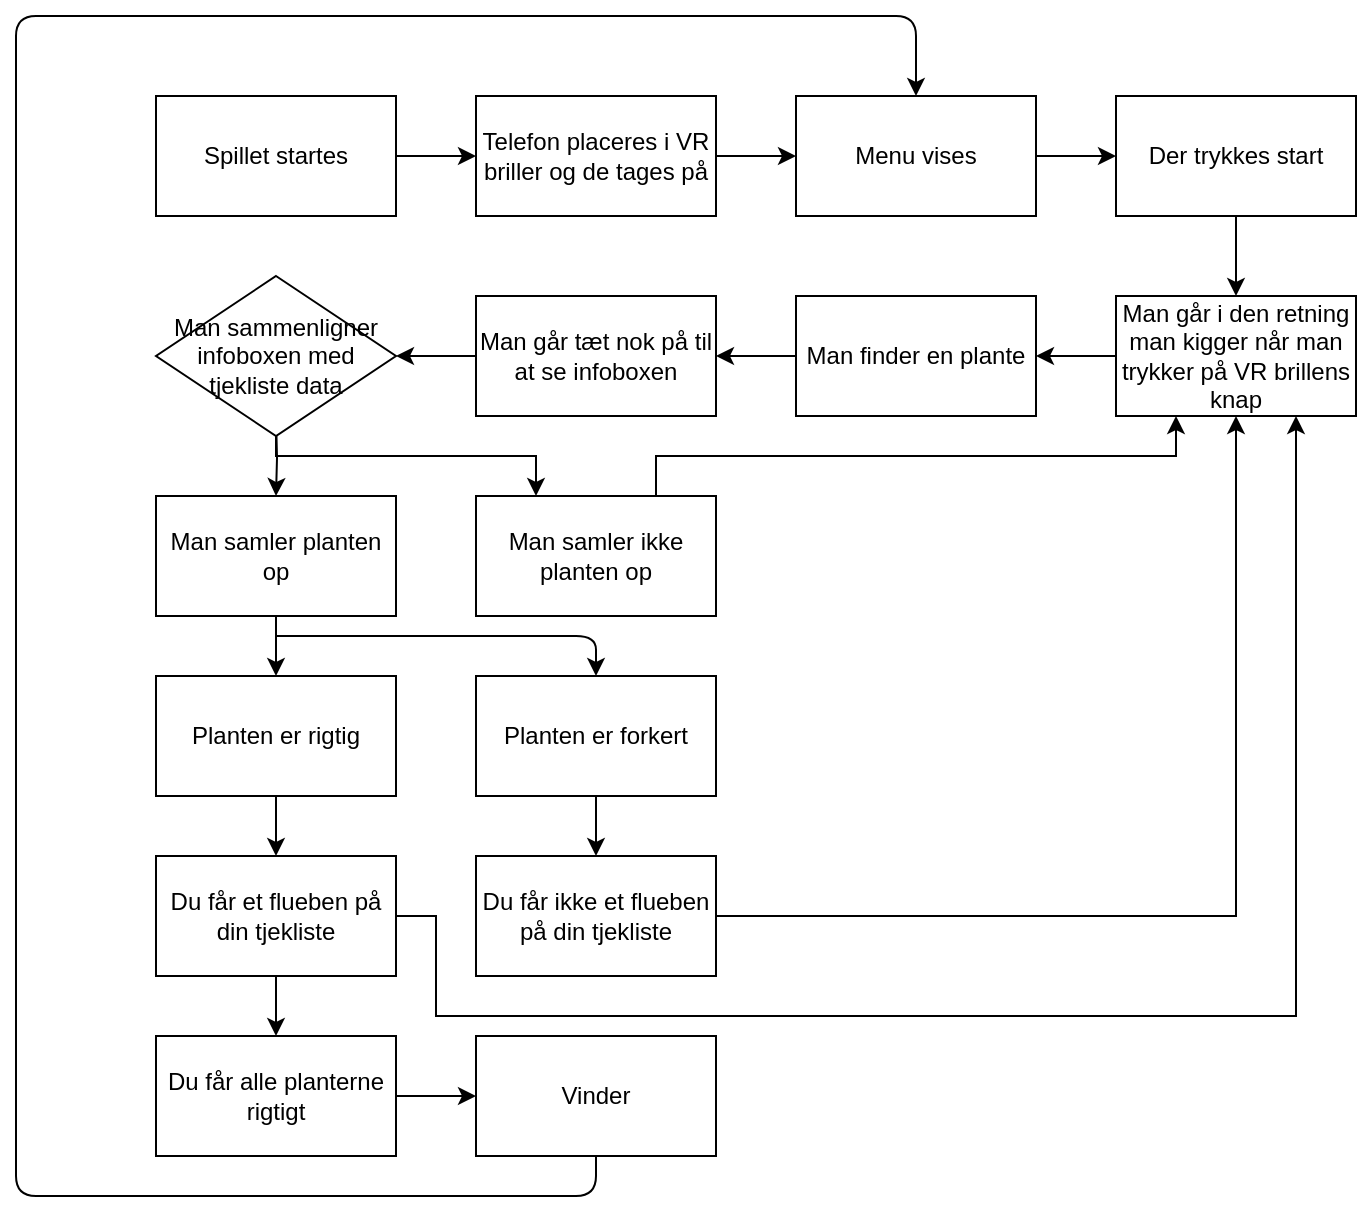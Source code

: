 <mxfile version="12.9.0" type="github">
  <diagram id="-oToipq7_auRIPzijGVL" name="Page-1">
    <mxGraphModel dx="925" dy="605" grid="1" gridSize="10" guides="1" tooltips="1" connect="1" arrows="1" fold="1" page="1" pageScale="1" pageWidth="827" pageHeight="1169" math="0" shadow="0">
      <root>
        <mxCell id="0" />
        <mxCell id="1" parent="0" />
        <mxCell id="0ptaCdttGwxAAjHR3Vit-1" value="Spillet startes" style="rounded=0;whiteSpace=wrap;html=1;" parent="1" vertex="1">
          <mxGeometry x="120" y="60" width="120" height="60" as="geometry" />
        </mxCell>
        <mxCell id="0ptaCdttGwxAAjHR3Vit-2" value="Telefon placeres i VR briller og de tages på" style="rounded=0;whiteSpace=wrap;html=1;" parent="1" vertex="1">
          <mxGeometry x="280" y="60" width="120" height="60" as="geometry" />
        </mxCell>
        <mxCell id="0ptaCdttGwxAAjHR3Vit-3" value="Menu vises" style="rounded=0;whiteSpace=wrap;html=1;" parent="1" vertex="1">
          <mxGeometry x="440" y="60" width="120" height="60" as="geometry" />
        </mxCell>
        <mxCell id="0ptaCdttGwxAAjHR3Vit-9" style="edgeStyle=orthogonalEdgeStyle;rounded=0;orthogonalLoop=1;jettySize=auto;html=1;exitX=0.5;exitY=1;exitDx=0;exitDy=0;entryX=0.5;entryY=0;entryDx=0;entryDy=0;" parent="1" source="0ptaCdttGwxAAjHR3Vit-4" target="0ptaCdttGwxAAjHR3Vit-5" edge="1">
          <mxGeometry relative="1" as="geometry" />
        </mxCell>
        <mxCell id="0ptaCdttGwxAAjHR3Vit-4" value="Der trykkes start" style="rounded=0;whiteSpace=wrap;html=1;" parent="1" vertex="1">
          <mxGeometry x="600" y="60" width="120" height="60" as="geometry" />
        </mxCell>
        <mxCell id="0ptaCdttGwxAAjHR3Vit-13" style="edgeStyle=orthogonalEdgeStyle;rounded=0;orthogonalLoop=1;jettySize=auto;html=1;exitX=0;exitY=0.5;exitDx=0;exitDy=0;entryX=1;entryY=0.5;entryDx=0;entryDy=0;" parent="1" source="0ptaCdttGwxAAjHR3Vit-5" target="0ptaCdttGwxAAjHR3Vit-11" edge="1">
          <mxGeometry relative="1" as="geometry" />
        </mxCell>
        <mxCell id="0ptaCdttGwxAAjHR3Vit-5" value="Man går i den retning man kigger når man trykker på VR brillens knap" style="rounded=0;whiteSpace=wrap;html=1;" parent="1" vertex="1">
          <mxGeometry x="600" y="160" width="120" height="60" as="geometry" />
        </mxCell>
        <mxCell id="0ptaCdttGwxAAjHR3Vit-6" value="" style="endArrow=classic;html=1;exitX=1;exitY=0.5;exitDx=0;exitDy=0;entryX=0;entryY=0.5;entryDx=0;entryDy=0;" parent="1" source="0ptaCdttGwxAAjHR3Vit-1" target="0ptaCdttGwxAAjHR3Vit-2" edge="1">
          <mxGeometry width="50" height="50" relative="1" as="geometry">
            <mxPoint x="380" y="260" as="sourcePoint" />
            <mxPoint x="430" y="210" as="targetPoint" />
          </mxGeometry>
        </mxCell>
        <mxCell id="0ptaCdttGwxAAjHR3Vit-7" value="" style="endArrow=classic;html=1;exitX=1;exitY=0.5;exitDx=0;exitDy=0;entryX=0;entryY=0.5;entryDx=0;entryDy=0;" parent="1" source="0ptaCdttGwxAAjHR3Vit-2" target="0ptaCdttGwxAAjHR3Vit-3" edge="1">
          <mxGeometry width="50" height="50" relative="1" as="geometry">
            <mxPoint x="420" y="170" as="sourcePoint" />
            <mxPoint x="460" y="170" as="targetPoint" />
            <Array as="points" />
          </mxGeometry>
        </mxCell>
        <mxCell id="0ptaCdttGwxAAjHR3Vit-8" value="" style="endArrow=classic;html=1;exitX=1;exitY=0.5;exitDx=0;exitDy=0;entryX=0;entryY=0.5;entryDx=0;entryDy=0;" parent="1" source="0ptaCdttGwxAAjHR3Vit-3" target="0ptaCdttGwxAAjHR3Vit-4" edge="1">
          <mxGeometry width="50" height="50" relative="1" as="geometry">
            <mxPoint x="490" y="200" as="sourcePoint" />
            <mxPoint x="530" y="200" as="targetPoint" />
          </mxGeometry>
        </mxCell>
        <mxCell id="0ptaCdttGwxAAjHR3Vit-14" style="edgeStyle=orthogonalEdgeStyle;rounded=0;orthogonalLoop=1;jettySize=auto;html=1;exitX=0;exitY=0.5;exitDx=0;exitDy=0;entryX=1;entryY=0.5;entryDx=0;entryDy=0;" parent="1" source="0ptaCdttGwxAAjHR3Vit-11" target="0ptaCdttGwxAAjHR3Vit-12" edge="1">
          <mxGeometry relative="1" as="geometry" />
        </mxCell>
        <mxCell id="0ptaCdttGwxAAjHR3Vit-11" value="Man finder en plante" style="rounded=0;whiteSpace=wrap;html=1;" parent="1" vertex="1">
          <mxGeometry x="440" y="160" width="120" height="60" as="geometry" />
        </mxCell>
        <mxCell id="0ptaCdttGwxAAjHR3Vit-18" style="edgeStyle=orthogonalEdgeStyle;rounded=0;orthogonalLoop=1;jettySize=auto;html=1;exitX=0;exitY=0.5;exitDx=0;exitDy=0;entryX=1;entryY=0.5;entryDx=0;entryDy=0;" parent="1" source="0ptaCdttGwxAAjHR3Vit-12" edge="1">
          <mxGeometry relative="1" as="geometry">
            <mxPoint x="240" y="190" as="targetPoint" />
          </mxGeometry>
        </mxCell>
        <mxCell id="0ptaCdttGwxAAjHR3Vit-12" value="Man går tæt nok på til at se infoboxen" style="rounded=0;whiteSpace=wrap;html=1;" parent="1" vertex="1">
          <mxGeometry x="280" y="160" width="120" height="60" as="geometry" />
        </mxCell>
        <mxCell id="0ptaCdttGwxAAjHR3Vit-19" style="edgeStyle=orthogonalEdgeStyle;rounded=0;orthogonalLoop=1;jettySize=auto;html=1;exitX=0.5;exitY=1;exitDx=0;exitDy=0;entryX=0.5;entryY=0;entryDx=0;entryDy=0;" parent="1" target="0ptaCdttGwxAAjHR3Vit-16" edge="1">
          <mxGeometry relative="1" as="geometry">
            <mxPoint x="180" y="220" as="sourcePoint" />
          </mxGeometry>
        </mxCell>
        <mxCell id="0ptaCdttGwxAAjHR3Vit-20" style="edgeStyle=orthogonalEdgeStyle;rounded=0;orthogonalLoop=1;jettySize=auto;html=1;exitX=0.5;exitY=1;exitDx=0;exitDy=0;entryX=0.25;entryY=0;entryDx=0;entryDy=0;" parent="1" target="0ptaCdttGwxAAjHR3Vit-17" edge="1">
          <mxGeometry relative="1" as="geometry">
            <mxPoint x="180" y="220" as="sourcePoint" />
            <Array as="points">
              <mxPoint x="180" y="240" />
              <mxPoint x="310" y="240" />
            </Array>
          </mxGeometry>
        </mxCell>
        <mxCell id="0ptaCdttGwxAAjHR3Vit-16" value="Man samler planten op" style="rounded=0;whiteSpace=wrap;html=1;" parent="1" vertex="1">
          <mxGeometry x="120" y="260" width="120" height="60" as="geometry" />
        </mxCell>
        <mxCell id="0ptaCdttGwxAAjHR3Vit-21" style="edgeStyle=orthogonalEdgeStyle;rounded=0;orthogonalLoop=1;jettySize=auto;html=1;exitX=0.75;exitY=0;exitDx=0;exitDy=0;entryX=0.25;entryY=1;entryDx=0;entryDy=0;" parent="1" source="0ptaCdttGwxAAjHR3Vit-17" target="0ptaCdttGwxAAjHR3Vit-5" edge="1">
          <mxGeometry relative="1" as="geometry" />
        </mxCell>
        <mxCell id="0ptaCdttGwxAAjHR3Vit-17" value="Man samler ikke planten op" style="rounded=0;whiteSpace=wrap;html=1;" parent="1" vertex="1">
          <mxGeometry x="280" y="260" width="120" height="60" as="geometry" />
        </mxCell>
        <mxCell id="0ptaCdttGwxAAjHR3Vit-22" value="&lt;span style=&quot;white-space: normal&quot;&gt;Man sammenligner infoboxen med tjekliste data&lt;/span&gt;" style="rhombus;whiteSpace=wrap;html=1;" parent="1" vertex="1">
          <mxGeometry x="120" y="150" width="120" height="80" as="geometry" />
        </mxCell>
        <mxCell id="0ptaCdttGwxAAjHR3Vit-23" value="Planten er rigtig" style="rounded=0;whiteSpace=wrap;html=1;" parent="1" vertex="1">
          <mxGeometry x="120" y="350" width="120" height="60" as="geometry" />
        </mxCell>
        <mxCell id="0ptaCdttGwxAAjHR3Vit-24" value="Planten er forkert" style="rounded=0;whiteSpace=wrap;html=1;" parent="1" vertex="1">
          <mxGeometry x="280" y="350" width="120" height="60" as="geometry" />
        </mxCell>
        <mxCell id="0ptaCdttGwxAAjHR3Vit-25" value="" style="endArrow=classic;html=1;exitX=0.5;exitY=1;exitDx=0;exitDy=0;entryX=0.5;entryY=0;entryDx=0;entryDy=0;" parent="1" source="0ptaCdttGwxAAjHR3Vit-16" target="0ptaCdttGwxAAjHR3Vit-23" edge="1">
          <mxGeometry width="50" height="50" relative="1" as="geometry">
            <mxPoint x="380" y="350" as="sourcePoint" />
            <mxPoint x="430" y="300" as="targetPoint" />
          </mxGeometry>
        </mxCell>
        <mxCell id="0ptaCdttGwxAAjHR3Vit-26" value="" style="endArrow=classic;html=1;entryX=0.5;entryY=0;entryDx=0;entryDy=0;" parent="1" target="0ptaCdttGwxAAjHR3Vit-24" edge="1">
          <mxGeometry width="50" height="50" relative="1" as="geometry">
            <mxPoint x="180" y="330" as="sourcePoint" />
            <mxPoint x="430" y="300" as="targetPoint" />
            <Array as="points">
              <mxPoint x="340" y="330" />
            </Array>
          </mxGeometry>
        </mxCell>
        <mxCell id="0ptaCdttGwxAAjHR3Vit-32" style="edgeStyle=orthogonalEdgeStyle;rounded=0;orthogonalLoop=1;jettySize=auto;html=1;exitX=1;exitY=0.5;exitDx=0;exitDy=0;entryX=0.75;entryY=1;entryDx=0;entryDy=0;" parent="1" source="0ptaCdttGwxAAjHR3Vit-27" target="0ptaCdttGwxAAjHR3Vit-5" edge="1">
          <mxGeometry relative="1" as="geometry">
            <Array as="points">
              <mxPoint x="260" y="470" />
              <mxPoint x="260" y="520" />
              <mxPoint x="690" y="520" />
            </Array>
          </mxGeometry>
        </mxCell>
        <mxCell id="0ptaCdttGwxAAjHR3Vit-27" value="Du får et flueben på din tjekliste" style="rounded=0;whiteSpace=wrap;html=1;" parent="1" vertex="1">
          <mxGeometry x="120" y="440" width="120" height="60" as="geometry" />
        </mxCell>
        <mxCell id="0ptaCdttGwxAAjHR3Vit-31" style="edgeStyle=orthogonalEdgeStyle;rounded=0;orthogonalLoop=1;jettySize=auto;html=1;exitX=1;exitY=0.5;exitDx=0;exitDy=0;entryX=0.5;entryY=1;entryDx=0;entryDy=0;" parent="1" source="0ptaCdttGwxAAjHR3Vit-28" target="0ptaCdttGwxAAjHR3Vit-5" edge="1">
          <mxGeometry relative="1" as="geometry" />
        </mxCell>
        <mxCell id="0ptaCdttGwxAAjHR3Vit-28" value="Du får ikke et flueben på din tjekliste" style="rounded=0;whiteSpace=wrap;html=1;" parent="1" vertex="1">
          <mxGeometry x="280" y="440" width="120" height="60" as="geometry" />
        </mxCell>
        <mxCell id="0ptaCdttGwxAAjHR3Vit-29" value="" style="endArrow=classic;html=1;exitX=0.5;exitY=1;exitDx=0;exitDy=0;entryX=0.5;entryY=0;entryDx=0;entryDy=0;" parent="1" source="0ptaCdttGwxAAjHR3Vit-23" target="0ptaCdttGwxAAjHR3Vit-27" edge="1">
          <mxGeometry width="50" height="50" relative="1" as="geometry">
            <mxPoint x="380" y="380" as="sourcePoint" />
            <mxPoint x="430" y="330" as="targetPoint" />
          </mxGeometry>
        </mxCell>
        <mxCell id="0ptaCdttGwxAAjHR3Vit-30" value="" style="endArrow=classic;html=1;exitX=0.5;exitY=1;exitDx=0;exitDy=0;entryX=0.5;entryY=0;entryDx=0;entryDy=0;" parent="1" source="0ptaCdttGwxAAjHR3Vit-24" target="0ptaCdttGwxAAjHR3Vit-28" edge="1">
          <mxGeometry width="50" height="50" relative="1" as="geometry">
            <mxPoint x="380" y="380" as="sourcePoint" />
            <mxPoint x="430" y="330" as="targetPoint" />
          </mxGeometry>
        </mxCell>
        <mxCell id="0ptaCdttGwxAAjHR3Vit-33" value="Du får alle planterne rigtigt" style="rounded=0;whiteSpace=wrap;html=1;" parent="1" vertex="1">
          <mxGeometry x="120" y="530" width="120" height="60" as="geometry" />
        </mxCell>
        <mxCell id="0ptaCdttGwxAAjHR3Vit-34" value="Vinder" style="rounded=0;whiteSpace=wrap;html=1;" parent="1" vertex="1">
          <mxGeometry x="280" y="530" width="120" height="60" as="geometry" />
        </mxCell>
        <mxCell id="0ptaCdttGwxAAjHR3Vit-35" value="" style="endArrow=classic;html=1;exitX=1;exitY=0.5;exitDx=0;exitDy=0;entryX=0;entryY=0.5;entryDx=0;entryDy=0;" parent="1" source="0ptaCdttGwxAAjHR3Vit-33" target="0ptaCdttGwxAAjHR3Vit-34" edge="1">
          <mxGeometry width="50" height="50" relative="1" as="geometry">
            <mxPoint x="390" y="520" as="sourcePoint" />
            <mxPoint x="440" y="470" as="targetPoint" />
          </mxGeometry>
        </mxCell>
        <mxCell id="0ptaCdttGwxAAjHR3Vit-36" value="" style="endArrow=classic;html=1;exitX=0.5;exitY=1;exitDx=0;exitDy=0;entryX=0.5;entryY=0;entryDx=0;entryDy=0;" parent="1" source="0ptaCdttGwxAAjHR3Vit-27" target="0ptaCdttGwxAAjHR3Vit-33" edge="1">
          <mxGeometry width="50" height="50" relative="1" as="geometry">
            <mxPoint x="390" y="520" as="sourcePoint" />
            <mxPoint x="440" y="470" as="targetPoint" />
          </mxGeometry>
        </mxCell>
        <mxCell id="0ptaCdttGwxAAjHR3Vit-37" value="" style="endArrow=classic;html=1;exitX=0.5;exitY=1;exitDx=0;exitDy=0;entryX=0.5;entryY=0;entryDx=0;entryDy=0;" parent="1" source="0ptaCdttGwxAAjHR3Vit-34" target="0ptaCdttGwxAAjHR3Vit-3" edge="1">
          <mxGeometry width="50" height="50" relative="1" as="geometry">
            <mxPoint x="380" y="360" as="sourcePoint" />
            <mxPoint x="430" y="310" as="targetPoint" />
            <Array as="points">
              <mxPoint x="340" y="610" />
              <mxPoint x="50" y="610" />
              <mxPoint x="50" y="20" />
              <mxPoint x="500" y="20" />
            </Array>
          </mxGeometry>
        </mxCell>
      </root>
    </mxGraphModel>
  </diagram>
</mxfile>
